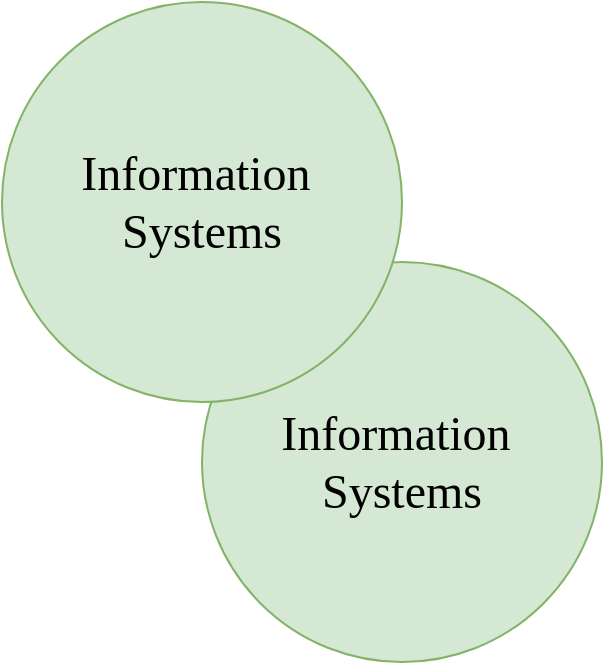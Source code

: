 <mxfile version="24.7.7">
  <diagram name="Page-1" id="u7Hag4lQrmnOlSbWjEPK">
    <mxGraphModel dx="1050" dy="557" grid="1" gridSize="10" guides="1" tooltips="1" connect="1" arrows="1" fold="1" page="1" pageScale="1" pageWidth="850" pageHeight="1100" math="0" shadow="0">
      <root>
        <mxCell id="0" />
        <mxCell id="1" parent="0" />
        <mxCell id="8E8jsVMhuuUeyxfALPkJ-2" value="&lt;font style=&quot;font-size: 24px;&quot; face=&quot;Lucida Console&quot;&gt;Information&amp;nbsp;&lt;/font&gt;&lt;div style=&quot;font-size: 24px;&quot;&gt;&lt;font style=&quot;font-size: 24px;&quot; face=&quot;Lucida Console&quot;&gt;Systems&lt;/font&gt;&lt;/div&gt;" style="ellipse;whiteSpace=wrap;html=1;aspect=fixed;fillColor=#d5e8d4;strokeColor=#82b366;" vertex="1" parent="1">
          <mxGeometry x="320" y="130" width="200" height="200" as="geometry" />
        </mxCell>
        <mxCell id="8E8jsVMhuuUeyxfALPkJ-3" value="&lt;font style=&quot;font-size: 24px;&quot; face=&quot;Lucida Console&quot;&gt;Information&amp;nbsp;&lt;/font&gt;&lt;div style=&quot;font-size: 24px;&quot;&gt;&lt;font style=&quot;font-size: 24px;&quot; face=&quot;Lucida Console&quot;&gt;Systems&lt;/font&gt;&lt;/div&gt;" style="ellipse;whiteSpace=wrap;html=1;aspect=fixed;fillColor=#d5e8d4;strokeColor=#82b366;" vertex="1" parent="1">
          <mxGeometry x="220" width="200" height="200" as="geometry" />
        </mxCell>
      </root>
    </mxGraphModel>
  </diagram>
</mxfile>

